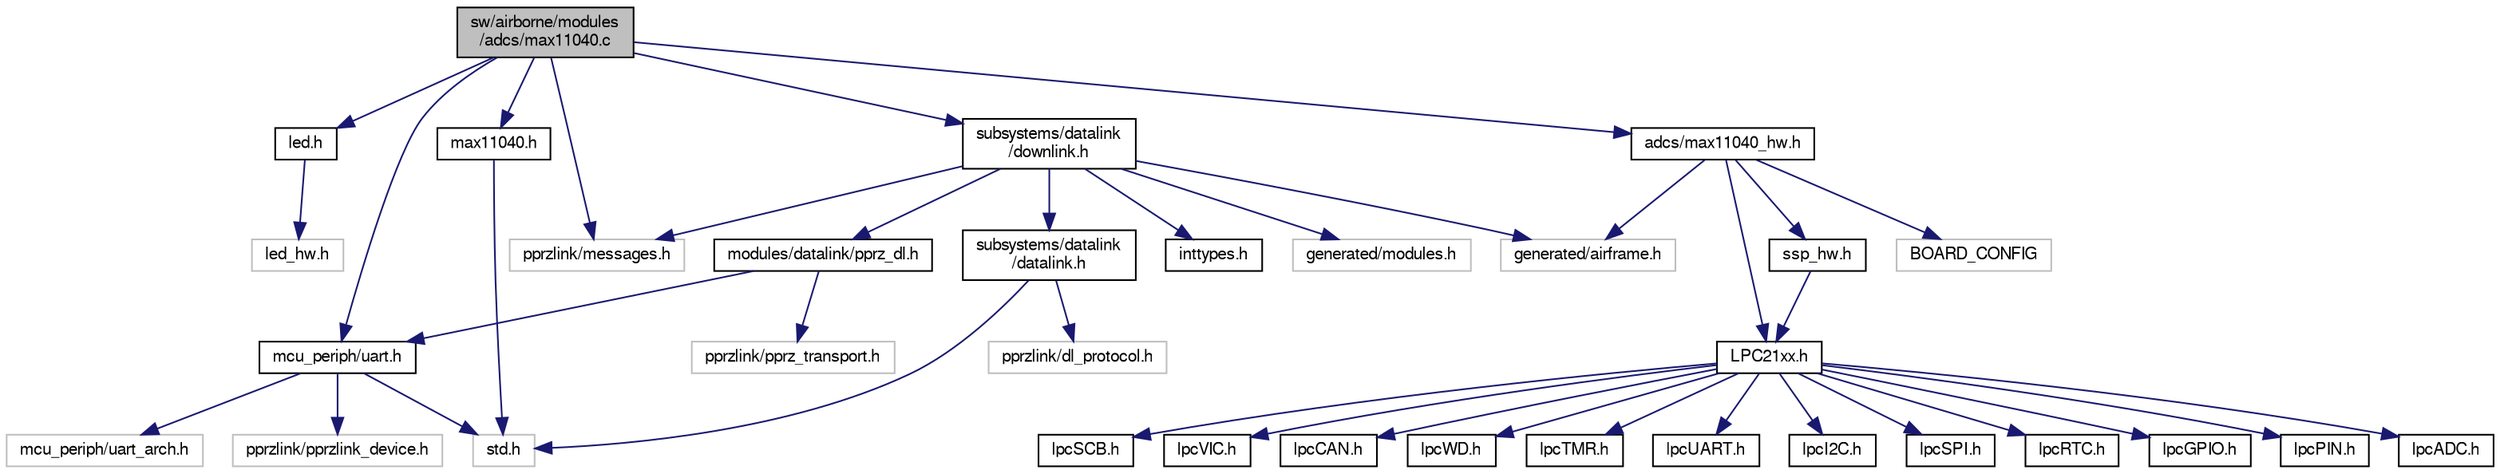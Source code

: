 digraph "sw/airborne/modules/adcs/max11040.c"
{
  edge [fontname="FreeSans",fontsize="10",labelfontname="FreeSans",labelfontsize="10"];
  node [fontname="FreeSans",fontsize="10",shape=record];
  Node1 [label="sw/airborne/modules\l/adcs/max11040.c",height=0.2,width=0.4,color="black", fillcolor="grey75", style="filled", fontcolor="black"];
  Node1 -> Node2 [color="midnightblue",fontsize="10",style="solid",fontname="FreeSans"];
  Node2 [label="led.h",height=0.2,width=0.4,color="black", fillcolor="white", style="filled",URL="$led_8h.html",tooltip="arch independent LED (Light Emitting Diodes) API "];
  Node2 -> Node3 [color="midnightblue",fontsize="10",style="solid",fontname="FreeSans"];
  Node3 [label="led_hw.h",height=0.2,width=0.4,color="grey75", fillcolor="white", style="filled"];
  Node1 -> Node4 [color="midnightblue",fontsize="10",style="solid",fontname="FreeSans"];
  Node4 [label="mcu_periph/uart.h",height=0.2,width=0.4,color="black", fillcolor="white", style="filled",URL="$uart_8h.html",tooltip="arch independent UART (Universal Asynchronous Receiver/Transmitter) API "];
  Node4 -> Node5 [color="midnightblue",fontsize="10",style="solid",fontname="FreeSans"];
  Node5 [label="mcu_periph/uart_arch.h",height=0.2,width=0.4,color="grey75", fillcolor="white", style="filled"];
  Node4 -> Node6 [color="midnightblue",fontsize="10",style="solid",fontname="FreeSans"];
  Node6 [label="pprzlink/pprzlink_device.h",height=0.2,width=0.4,color="grey75", fillcolor="white", style="filled"];
  Node4 -> Node7 [color="midnightblue",fontsize="10",style="solid",fontname="FreeSans"];
  Node7 [label="std.h",height=0.2,width=0.4,color="grey75", fillcolor="white", style="filled"];
  Node1 -> Node8 [color="midnightblue",fontsize="10",style="solid",fontname="FreeSans"];
  Node8 [label="pprzlink/messages.h",height=0.2,width=0.4,color="grey75", fillcolor="white", style="filled"];
  Node1 -> Node9 [color="midnightblue",fontsize="10",style="solid",fontname="FreeSans"];
  Node9 [label="subsystems/datalink\l/downlink.h",height=0.2,width=0.4,color="black", fillcolor="white", style="filled",URL="$downlink_8h.html",tooltip="Common code for AP and FBW telemetry. "];
  Node9 -> Node10 [color="midnightblue",fontsize="10",style="solid",fontname="FreeSans"];
  Node10 [label="inttypes.h",height=0.2,width=0.4,color="black", fillcolor="white", style="filled",URL="$inttypes_8h.html"];
  Node9 -> Node11 [color="midnightblue",fontsize="10",style="solid",fontname="FreeSans"];
  Node11 [label="generated/airframe.h",height=0.2,width=0.4,color="grey75", fillcolor="white", style="filled"];
  Node9 -> Node12 [color="midnightblue",fontsize="10",style="solid",fontname="FreeSans"];
  Node12 [label="generated/modules.h",height=0.2,width=0.4,color="grey75", fillcolor="white", style="filled"];
  Node9 -> Node8 [color="midnightblue",fontsize="10",style="solid",fontname="FreeSans"];
  Node9 -> Node13 [color="midnightblue",fontsize="10",style="solid",fontname="FreeSans"];
  Node13 [label="subsystems/datalink\l/datalink.h",height=0.2,width=0.4,color="black", fillcolor="white", style="filled",URL="$datalink_8h.html",tooltip="Handling of messages coming from ground and other A/Cs. "];
  Node13 -> Node7 [color="midnightblue",fontsize="10",style="solid",fontname="FreeSans"];
  Node13 -> Node14 [color="midnightblue",fontsize="10",style="solid",fontname="FreeSans"];
  Node14 [label="pprzlink/dl_protocol.h",height=0.2,width=0.4,color="grey75", fillcolor="white", style="filled"];
  Node9 -> Node15 [color="midnightblue",fontsize="10",style="solid",fontname="FreeSans"];
  Node15 [label="modules/datalink/pprz_dl.h",height=0.2,width=0.4,color="black", fillcolor="white", style="filled",URL="$pprz__dl_8h.html",tooltip="Datalink using PPRZ protocol. "];
  Node15 -> Node16 [color="midnightblue",fontsize="10",style="solid",fontname="FreeSans"];
  Node16 [label="pprzlink/pprz_transport.h",height=0.2,width=0.4,color="grey75", fillcolor="white", style="filled"];
  Node15 -> Node4 [color="midnightblue",fontsize="10",style="solid",fontname="FreeSans"];
  Node1 -> Node17 [color="midnightblue",fontsize="10",style="solid",fontname="FreeSans"];
  Node17 [label="max11040.h",height=0.2,width=0.4,color="black", fillcolor="white", style="filled",URL="$max11040_8h.html"];
  Node17 -> Node7 [color="midnightblue",fontsize="10",style="solid",fontname="FreeSans"];
  Node1 -> Node18 [color="midnightblue",fontsize="10",style="solid",fontname="FreeSans"];
  Node18 [label="adcs/max11040_hw.h",height=0.2,width=0.4,color="black", fillcolor="white", style="filled",URL="$max11040__hw_8h.html"];
  Node18 -> Node19 [color="midnightblue",fontsize="10",style="solid",fontname="FreeSans"];
  Node19 [label="LPC21xx.h",height=0.2,width=0.4,color="black", fillcolor="white", style="filled",URL="$LPC21xx_8h.html"];
  Node19 -> Node20 [color="midnightblue",fontsize="10",style="solid",fontname="FreeSans"];
  Node20 [label="lpcWD.h",height=0.2,width=0.4,color="black", fillcolor="white", style="filled",URL="$lpcWD_8h.html"];
  Node19 -> Node21 [color="midnightblue",fontsize="10",style="solid",fontname="FreeSans"];
  Node21 [label="lpcTMR.h",height=0.2,width=0.4,color="black", fillcolor="white", style="filled",URL="$lpcTMR_8h.html"];
  Node19 -> Node22 [color="midnightblue",fontsize="10",style="solid",fontname="FreeSans"];
  Node22 [label="lpcUART.h",height=0.2,width=0.4,color="black", fillcolor="white", style="filled",URL="$lpcUART_8h.html"];
  Node19 -> Node23 [color="midnightblue",fontsize="10",style="solid",fontname="FreeSans"];
  Node23 [label="lpcI2C.h",height=0.2,width=0.4,color="black", fillcolor="white", style="filled",URL="$lpcI2C_8h.html"];
  Node19 -> Node24 [color="midnightblue",fontsize="10",style="solid",fontname="FreeSans"];
  Node24 [label="lpcSPI.h",height=0.2,width=0.4,color="black", fillcolor="white", style="filled",URL="$lpcSPI_8h.html"];
  Node19 -> Node25 [color="midnightblue",fontsize="10",style="solid",fontname="FreeSans"];
  Node25 [label="lpcRTC.h",height=0.2,width=0.4,color="black", fillcolor="white", style="filled",URL="$lpcRTC_8h.html"];
  Node19 -> Node26 [color="midnightblue",fontsize="10",style="solid",fontname="FreeSans"];
  Node26 [label="lpcGPIO.h",height=0.2,width=0.4,color="black", fillcolor="white", style="filled",URL="$lpcGPIO_8h.html"];
  Node19 -> Node27 [color="midnightblue",fontsize="10",style="solid",fontname="FreeSans"];
  Node27 [label="lpcPIN.h",height=0.2,width=0.4,color="black", fillcolor="white", style="filled",URL="$lpcPIN_8h.html"];
  Node19 -> Node28 [color="midnightblue",fontsize="10",style="solid",fontname="FreeSans"];
  Node28 [label="lpcADC.h",height=0.2,width=0.4,color="black", fillcolor="white", style="filled",URL="$lpcADC_8h.html"];
  Node19 -> Node29 [color="midnightblue",fontsize="10",style="solid",fontname="FreeSans"];
  Node29 [label="lpcSCB.h",height=0.2,width=0.4,color="black", fillcolor="white", style="filled",URL="$lpcSCB_8h.html"];
  Node19 -> Node30 [color="midnightblue",fontsize="10",style="solid",fontname="FreeSans"];
  Node30 [label="lpcVIC.h",height=0.2,width=0.4,color="black", fillcolor="white", style="filled",URL="$lpcVIC_8h.html"];
  Node19 -> Node31 [color="midnightblue",fontsize="10",style="solid",fontname="FreeSans"];
  Node31 [label="lpcCAN.h",height=0.2,width=0.4,color="black", fillcolor="white", style="filled",URL="$lpcCAN_8h.html"];
  Node18 -> Node32 [color="midnightblue",fontsize="10",style="solid",fontname="FreeSans"];
  Node32 [label="ssp_hw.h",height=0.2,width=0.4,color="black", fillcolor="white", style="filled",URL="$ssp__hw_8h.html"];
  Node32 -> Node19 [color="midnightblue",fontsize="10",style="solid",fontname="FreeSans"];
  Node18 -> Node11 [color="midnightblue",fontsize="10",style="solid",fontname="FreeSans"];
  Node18 -> Node33 [color="midnightblue",fontsize="10",style="solid",fontname="FreeSans"];
  Node33 [label="BOARD_CONFIG",height=0.2,width=0.4,color="grey75", fillcolor="white", style="filled"];
}
